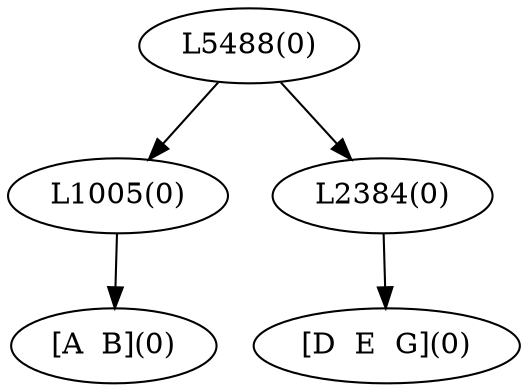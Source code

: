digraph sample{
"L1005(0)"->"[A  B](0)"
"L2384(0)"->"[D  E  G](0)"
"L5488(0)"->"L1005(0)"
"L5488(0)"->"L2384(0)"
{rank = min; "L5488(0)"}
{rank = same; "L1005(0)"; "L2384(0)";}
{rank = max; "[A  B](0)"; "[D  E  G](0)";}
}